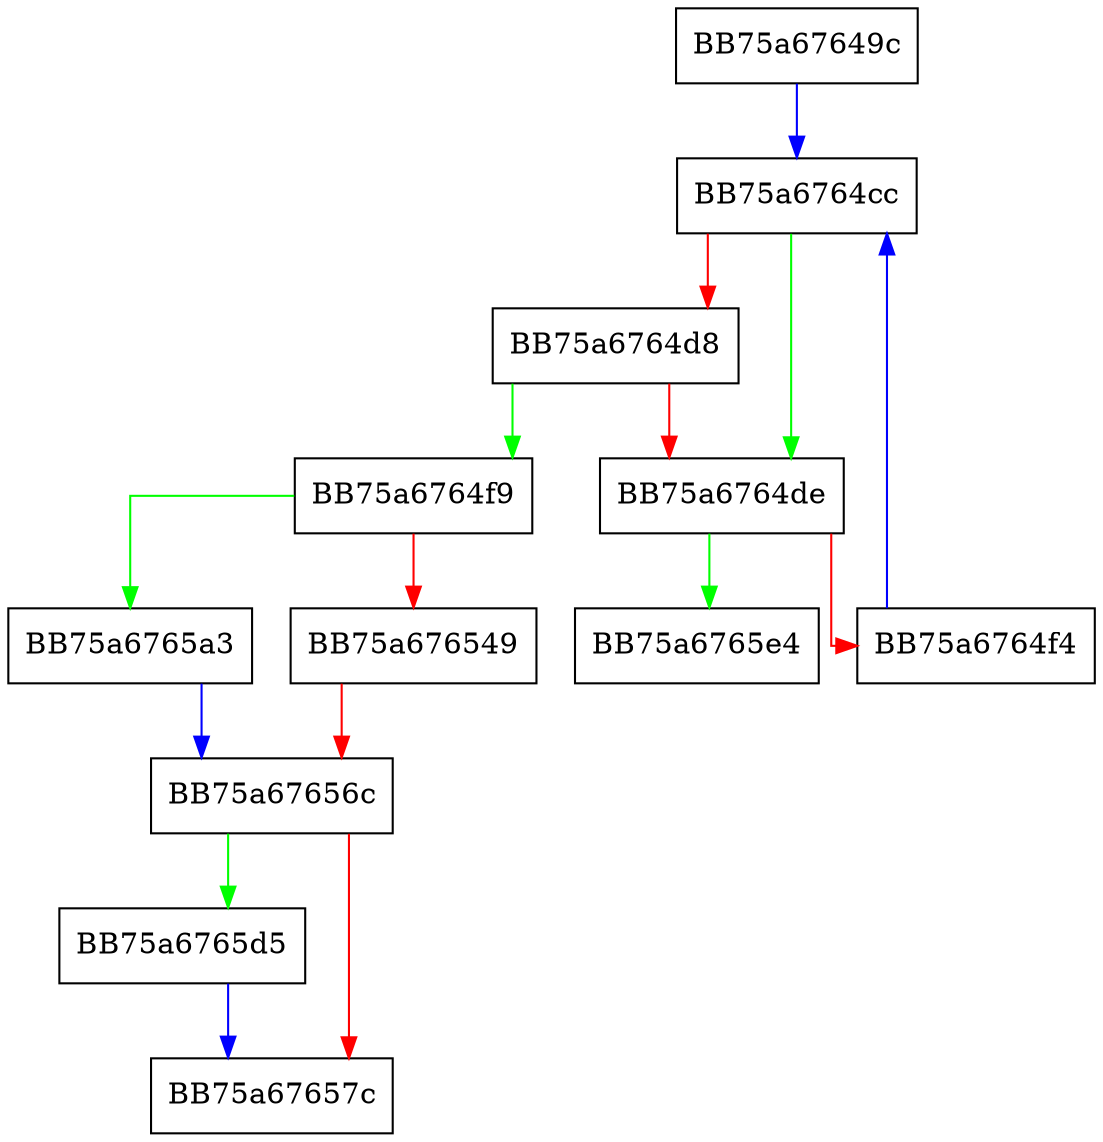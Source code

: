 digraph _Growmap {
  node [shape="box"];
  graph [splines=ortho];
  BB75a67649c -> BB75a6764cc [color="blue"];
  BB75a6764cc -> BB75a6764de [color="green"];
  BB75a6764cc -> BB75a6764d8 [color="red"];
  BB75a6764d8 -> BB75a6764f9 [color="green"];
  BB75a6764d8 -> BB75a6764de [color="red"];
  BB75a6764de -> BB75a6765e4 [color="green"];
  BB75a6764de -> BB75a6764f4 [color="red"];
  BB75a6764f4 -> BB75a6764cc [color="blue"];
  BB75a6764f9 -> BB75a6765a3 [color="green"];
  BB75a6764f9 -> BB75a676549 [color="red"];
  BB75a676549 -> BB75a67656c [color="red"];
  BB75a67656c -> BB75a6765d5 [color="green"];
  BB75a67656c -> BB75a67657c [color="red"];
  BB75a6765a3 -> BB75a67656c [color="blue"];
  BB75a6765d5 -> BB75a67657c [color="blue"];
}